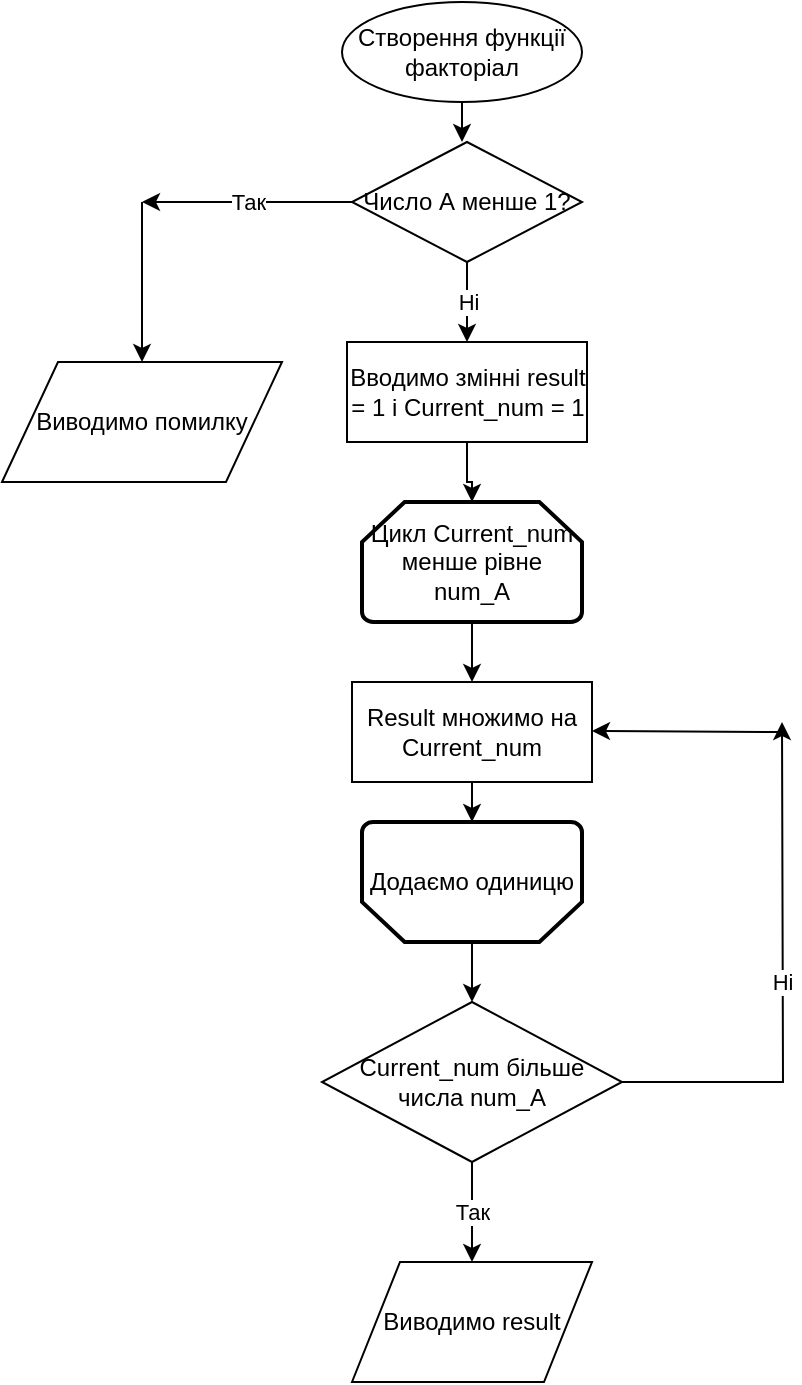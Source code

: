 <mxfile version="12.7.4" type="device"><diagram id="gXjrrYOa3RNr87TVzLiH" name="Page-1"><mxGraphModel dx="1038" dy="531" grid="1" gridSize="10" guides="1" tooltips="1" connect="1" arrows="1" fold="1" page="1" pageScale="1" pageWidth="827" pageHeight="1169" math="0" shadow="0"><root><mxCell id="0"/><mxCell id="1" parent="0"/><mxCell id="ej7S1l3jB-TQI9qr917u-3" value="" style="edgeStyle=orthogonalEdgeStyle;rounded=0;orthogonalLoop=1;jettySize=auto;html=1;" edge="1" parent="1" source="ej7S1l3jB-TQI9qr917u-1"><mxGeometry relative="1" as="geometry"><mxPoint x="380" y="90" as="targetPoint"/></mxGeometry></mxCell><mxCell id="ej7S1l3jB-TQI9qr917u-1" value="Створення функції факторіал" style="ellipse;whiteSpace=wrap;html=1;" vertex="1" parent="1"><mxGeometry x="320" y="20" width="120" height="50" as="geometry"/></mxCell><mxCell id="ej7S1l3jB-TQI9qr917u-17" style="edgeStyle=orthogonalEdgeStyle;rounded=0;orthogonalLoop=1;jettySize=auto;html=1;" edge="1" parent="1" source="ej7S1l3jB-TQI9qr917u-4"><mxGeometry relative="1" as="geometry"><mxPoint x="385" y="360" as="targetPoint"/></mxGeometry></mxCell><mxCell id="ej7S1l3jB-TQI9qr917u-4" value="Цикл Current_num менше рівне num_A" style="strokeWidth=2;html=1;shape=mxgraph.flowchart.loop_limit;whiteSpace=wrap;" vertex="1" parent="1"><mxGeometry x="330" y="270" width="110" height="60" as="geometry"/></mxCell><mxCell id="ej7S1l3jB-TQI9qr917u-6" value="Так" style="edgeStyle=orthogonalEdgeStyle;rounded=0;orthogonalLoop=1;jettySize=auto;html=1;" edge="1" parent="1" source="ej7S1l3jB-TQI9qr917u-5"><mxGeometry relative="1" as="geometry"><mxPoint x="220" y="120" as="targetPoint"/></mxGeometry></mxCell><mxCell id="ej7S1l3jB-TQI9qr917u-12" value="Ні" style="edgeStyle=orthogonalEdgeStyle;rounded=0;orthogonalLoop=1;jettySize=auto;html=1;" edge="1" parent="1" source="ej7S1l3jB-TQI9qr917u-5"><mxGeometry relative="1" as="geometry"><mxPoint x="382.5" y="190" as="targetPoint"/></mxGeometry></mxCell><mxCell id="ej7S1l3jB-TQI9qr917u-5" value="Число А менше 1?" style="rhombus;whiteSpace=wrap;html=1;" vertex="1" parent="1"><mxGeometry x="325" y="90" width="115" height="60" as="geometry"/></mxCell><mxCell id="ej7S1l3jB-TQI9qr917u-9" value="" style="endArrow=classic;html=1;entryX=0.5;entryY=0;entryDx=0;entryDy=0;" edge="1" parent="1" target="ej7S1l3jB-TQI9qr917u-28"><mxGeometry width="50" height="50" relative="1" as="geometry"><mxPoint x="220" y="120" as="sourcePoint"/><mxPoint x="220" y="180" as="targetPoint"/><Array as="points"/></mxGeometry></mxCell><mxCell id="ej7S1l3jB-TQI9qr917u-16" value="" style="edgeStyle=orthogonalEdgeStyle;rounded=0;orthogonalLoop=1;jettySize=auto;html=1;" edge="1" parent="1" source="ej7S1l3jB-TQI9qr917u-14" target="ej7S1l3jB-TQI9qr917u-4"><mxGeometry relative="1" as="geometry"/></mxCell><mxCell id="ej7S1l3jB-TQI9qr917u-14" value="Вводимо змінні result = 1 i Current_num = 1" style="shape=parallelogram;perimeter=parallelogramPerimeter;whiteSpace=wrap;html=1;size=0;" vertex="1" parent="1"><mxGeometry x="322.5" y="190" width="120" height="50" as="geometry"/></mxCell><mxCell id="ej7S1l3jB-TQI9qr917u-20" value="" style="edgeStyle=orthogonalEdgeStyle;rounded=0;orthogonalLoop=1;jettySize=auto;html=1;" edge="1" parent="1" source="ej7S1l3jB-TQI9qr917u-18" target="ej7S1l3jB-TQI9qr917u-19"><mxGeometry relative="1" as="geometry"/></mxCell><mxCell id="ej7S1l3jB-TQI9qr917u-18" value="Result множимо на Current_num" style="shape=parallelogram;perimeter=parallelogramPerimeter;whiteSpace=wrap;html=1;size=0;" vertex="1" parent="1"><mxGeometry x="325" y="360" width="120" height="50" as="geometry"/></mxCell><mxCell id="ej7S1l3jB-TQI9qr917u-25" value="" style="edgeStyle=orthogonalEdgeStyle;rounded=0;orthogonalLoop=1;jettySize=auto;html=1;" edge="1" parent="1" source="ej7S1l3jB-TQI9qr917u-19" target="ej7S1l3jB-TQI9qr917u-23"><mxGeometry relative="1" as="geometry"/></mxCell><mxCell id="ej7S1l3jB-TQI9qr917u-19" value="Додаємо одиницю" style="strokeWidth=2;html=1;shape=mxgraph.flowchart.loop_limit;whiteSpace=wrap;direction=west;" vertex="1" parent="1"><mxGeometry x="330" y="430" width="110" height="60" as="geometry"/></mxCell><mxCell id="ej7S1l3jB-TQI9qr917u-21" value="Виводимо result" style="shape=parallelogram;perimeter=parallelogramPerimeter;whiteSpace=wrap;html=1;" vertex="1" parent="1"><mxGeometry x="325" y="650" width="120" height="60" as="geometry"/></mxCell><mxCell id="ej7S1l3jB-TQI9qr917u-24" value="Так" style="edgeStyle=orthogonalEdgeStyle;rounded=0;orthogonalLoop=1;jettySize=auto;html=1;" edge="1" parent="1" source="ej7S1l3jB-TQI9qr917u-23" target="ej7S1l3jB-TQI9qr917u-21"><mxGeometry relative="1" as="geometry"/></mxCell><mxCell id="ej7S1l3jB-TQI9qr917u-26" value="Ні" style="edgeStyle=orthogonalEdgeStyle;rounded=0;orthogonalLoop=1;jettySize=auto;html=1;" edge="1" parent="1" source="ej7S1l3jB-TQI9qr917u-23"><mxGeometry relative="1" as="geometry"><mxPoint x="540" y="380" as="targetPoint"/></mxGeometry></mxCell><mxCell id="ej7S1l3jB-TQI9qr917u-23" value="Current_num більше числа num_A" style="rhombus;whiteSpace=wrap;html=1;" vertex="1" parent="1"><mxGeometry x="310" y="520" width="150" height="80" as="geometry"/></mxCell><mxCell id="ej7S1l3jB-TQI9qr917u-27" value="" style="endArrow=classic;html=1;" edge="1" parent="1"><mxGeometry width="50" height="50" relative="1" as="geometry"><mxPoint x="540" y="385" as="sourcePoint"/><mxPoint x="445" y="384.5" as="targetPoint"/></mxGeometry></mxCell><mxCell id="ej7S1l3jB-TQI9qr917u-28" value="Виводимо помилку" style="shape=parallelogram;perimeter=parallelogramPerimeter;whiteSpace=wrap;html=1;" vertex="1" parent="1"><mxGeometry x="150" y="200" width="140" height="60" as="geometry"/></mxCell></root></mxGraphModel></diagram></mxfile>